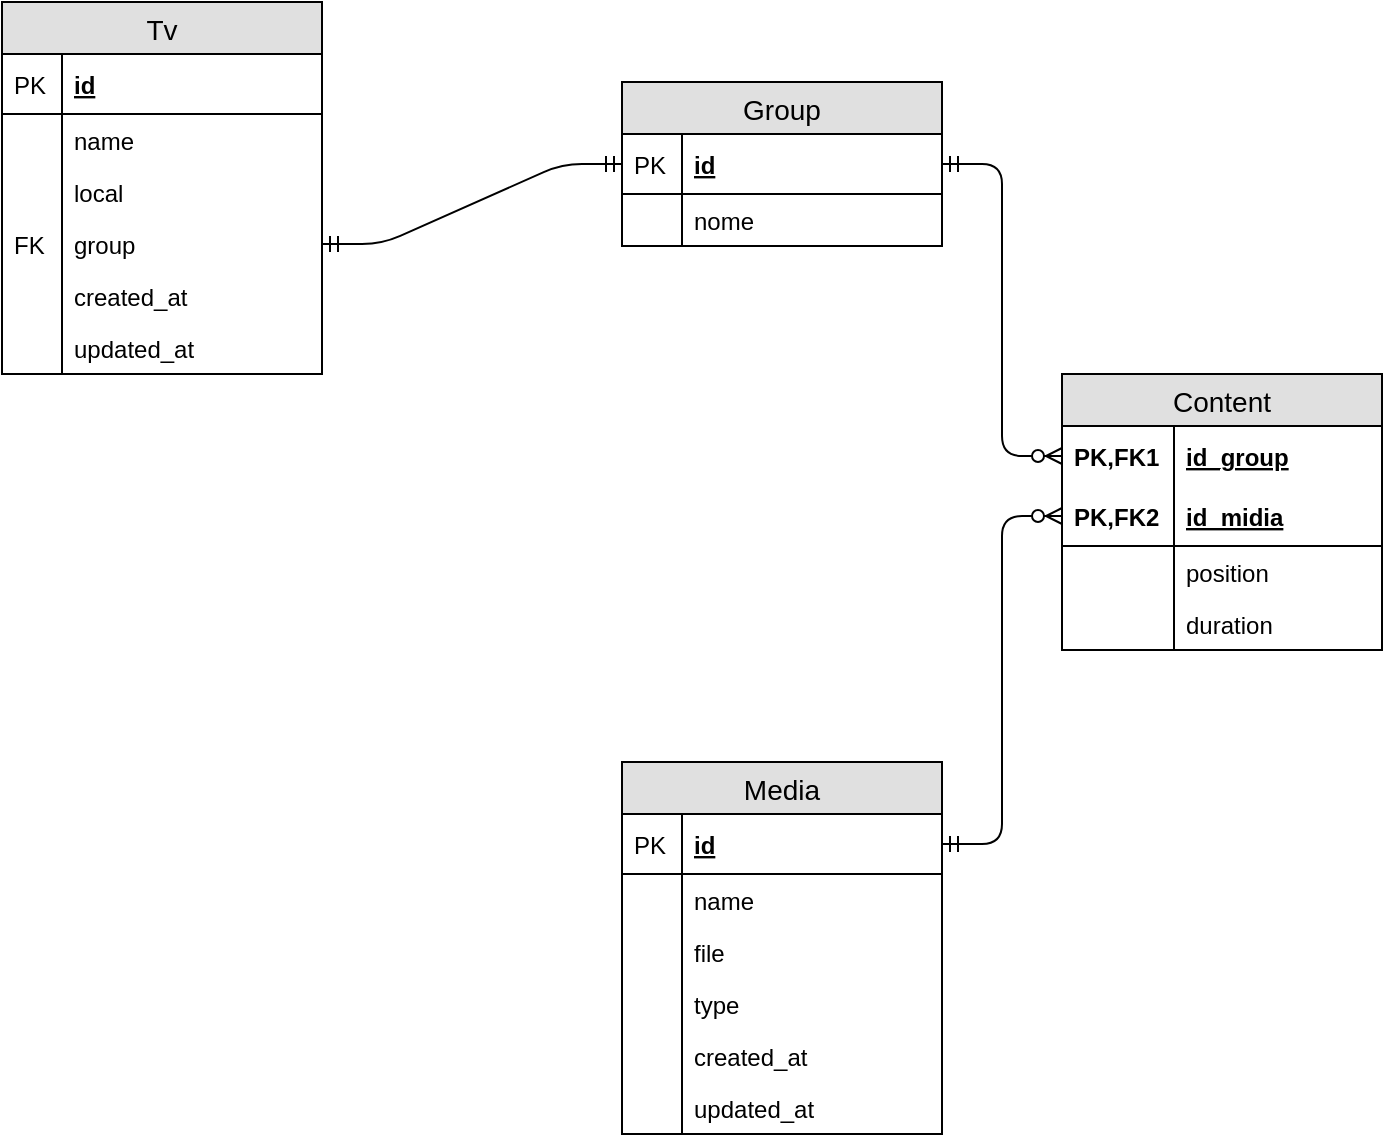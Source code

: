 <mxfile version="12.3.6" type="device" pages="1"><diagram id="IuYFLwwnUi6JNM4IAy78" name="Page-1"><mxGraphModel dx="1344" dy="757" grid="1" gridSize="10" guides="1" tooltips="1" connect="1" arrows="1" fold="1" page="1" pageScale="1" pageWidth="827" pageHeight="1169" math="0" shadow="0"><root><mxCell id="0"/><mxCell id="1" parent="0"/><mxCell id="cYvlqNmW5W2jydeCQs4T-4" value="Tv" style="swimlane;fontStyle=0;childLayout=stackLayout;horizontal=1;startSize=26;fillColor=#e0e0e0;horizontalStack=0;resizeParent=1;resizeParentMax=0;resizeLast=0;collapsible=1;marginBottom=0;swimlaneFillColor=#ffffff;align=center;fontSize=14;" vertex="1" parent="1"><mxGeometry x="70" y="240" width="160" height="186" as="geometry"/></mxCell><mxCell id="cYvlqNmW5W2jydeCQs4T-5" value="id" style="shape=partialRectangle;top=0;left=0;right=0;bottom=1;align=left;verticalAlign=middle;fillColor=none;spacingLeft=34;spacingRight=4;overflow=hidden;rotatable=0;points=[[0,0.5],[1,0.5]];portConstraint=eastwest;dropTarget=0;fontStyle=5;fontSize=12;" vertex="1" parent="cYvlqNmW5W2jydeCQs4T-4"><mxGeometry y="26" width="160" height="30" as="geometry"/></mxCell><mxCell id="cYvlqNmW5W2jydeCQs4T-6" value="PK" style="shape=partialRectangle;top=0;left=0;bottom=0;fillColor=none;align=left;verticalAlign=middle;spacingLeft=4;spacingRight=4;overflow=hidden;rotatable=0;points=[];portConstraint=eastwest;part=1;fontSize=12;" vertex="1" connectable="0" parent="cYvlqNmW5W2jydeCQs4T-5"><mxGeometry width="30" height="30" as="geometry"/></mxCell><mxCell id="cYvlqNmW5W2jydeCQs4T-7" value="name" style="shape=partialRectangle;top=0;left=0;right=0;bottom=0;align=left;verticalAlign=top;fillColor=none;spacingLeft=34;spacingRight=4;overflow=hidden;rotatable=0;points=[[0,0.5],[1,0.5]];portConstraint=eastwest;dropTarget=0;fontSize=12;" vertex="1" parent="cYvlqNmW5W2jydeCQs4T-4"><mxGeometry y="56" width="160" height="26" as="geometry"/></mxCell><mxCell id="cYvlqNmW5W2jydeCQs4T-8" value="" style="shape=partialRectangle;top=0;left=0;bottom=0;fillColor=none;align=left;verticalAlign=top;spacingLeft=4;spacingRight=4;overflow=hidden;rotatable=0;points=[];portConstraint=eastwest;part=1;fontSize=12;" vertex="1" connectable="0" parent="cYvlqNmW5W2jydeCQs4T-7"><mxGeometry width="30" height="26" as="geometry"/></mxCell><mxCell id="cYvlqNmW5W2jydeCQs4T-9" value="local" style="shape=partialRectangle;top=0;left=0;right=0;bottom=0;align=left;verticalAlign=top;fillColor=none;spacingLeft=34;spacingRight=4;overflow=hidden;rotatable=0;points=[[0,0.5],[1,0.5]];portConstraint=eastwest;dropTarget=0;fontSize=12;" vertex="1" parent="cYvlqNmW5W2jydeCQs4T-4"><mxGeometry y="82" width="160" height="26" as="geometry"/></mxCell><mxCell id="cYvlqNmW5W2jydeCQs4T-10" value="" style="shape=partialRectangle;top=0;left=0;bottom=0;fillColor=none;align=left;verticalAlign=top;spacingLeft=4;spacingRight=4;overflow=hidden;rotatable=0;points=[];portConstraint=eastwest;part=1;fontSize=12;" vertex="1" connectable="0" parent="cYvlqNmW5W2jydeCQs4T-9"><mxGeometry width="30" height="26" as="geometry"/></mxCell><mxCell id="cYvlqNmW5W2jydeCQs4T-39" value="group" style="shape=partialRectangle;top=0;left=0;right=0;bottom=0;align=left;verticalAlign=top;fillColor=none;spacingLeft=34;spacingRight=4;overflow=hidden;rotatable=0;points=[[0,0.5],[1,0.5]];portConstraint=eastwest;dropTarget=0;fontSize=12;" vertex="1" parent="cYvlqNmW5W2jydeCQs4T-4"><mxGeometry y="108" width="160" height="26" as="geometry"/></mxCell><mxCell id="cYvlqNmW5W2jydeCQs4T-40" value="FK" style="shape=partialRectangle;top=0;left=0;bottom=0;fillColor=none;align=left;verticalAlign=top;spacingLeft=4;spacingRight=4;overflow=hidden;rotatable=0;points=[];portConstraint=eastwest;part=1;fontSize=12;" vertex="1" connectable="0" parent="cYvlqNmW5W2jydeCQs4T-39"><mxGeometry width="30" height="26" as="geometry"/></mxCell><mxCell id="cYvlqNmW5W2jydeCQs4T-34" value="created_at" style="shape=partialRectangle;top=0;left=0;right=0;bottom=0;align=left;verticalAlign=top;fillColor=none;spacingLeft=34;spacingRight=4;overflow=hidden;rotatable=0;points=[[0,0.5],[1,0.5]];portConstraint=eastwest;dropTarget=0;fontSize=12;" vertex="1" parent="cYvlqNmW5W2jydeCQs4T-4"><mxGeometry y="134" width="160" height="26" as="geometry"/></mxCell><mxCell id="cYvlqNmW5W2jydeCQs4T-35" value="" style="shape=partialRectangle;top=0;left=0;bottom=0;fillColor=none;align=left;verticalAlign=top;spacingLeft=4;spacingRight=4;overflow=hidden;rotatable=0;points=[];portConstraint=eastwest;part=1;fontSize=12;" vertex="1" connectable="0" parent="cYvlqNmW5W2jydeCQs4T-34"><mxGeometry width="30" height="26" as="geometry"/></mxCell><mxCell id="cYvlqNmW5W2jydeCQs4T-37" value="updated_at" style="shape=partialRectangle;top=0;left=0;right=0;bottom=0;align=left;verticalAlign=top;fillColor=none;spacingLeft=34;spacingRight=4;overflow=hidden;rotatable=0;points=[[0,0.5],[1,0.5]];portConstraint=eastwest;dropTarget=0;fontSize=12;" vertex="1" parent="cYvlqNmW5W2jydeCQs4T-4"><mxGeometry y="160" width="160" height="26" as="geometry"/></mxCell><mxCell id="cYvlqNmW5W2jydeCQs4T-38" value="" style="shape=partialRectangle;top=0;left=0;bottom=0;fillColor=none;align=left;verticalAlign=top;spacingLeft=4;spacingRight=4;overflow=hidden;rotatable=0;points=[];portConstraint=eastwest;part=1;fontSize=12;" vertex="1" connectable="0" parent="cYvlqNmW5W2jydeCQs4T-37"><mxGeometry width="30" height="26" as="geometry"/></mxCell><mxCell id="cYvlqNmW5W2jydeCQs4T-15" value="Media" style="swimlane;fontStyle=0;childLayout=stackLayout;horizontal=1;startSize=26;fillColor=#e0e0e0;horizontalStack=0;resizeParent=1;resizeParentMax=0;resizeLast=0;collapsible=1;marginBottom=0;swimlaneFillColor=#ffffff;align=center;fontSize=14;" vertex="1" parent="1"><mxGeometry x="380" y="620" width="160" height="186" as="geometry"/></mxCell><mxCell id="cYvlqNmW5W2jydeCQs4T-16" value="id" style="shape=partialRectangle;top=0;left=0;right=0;bottom=1;align=left;verticalAlign=middle;fillColor=none;spacingLeft=34;spacingRight=4;overflow=hidden;rotatable=0;points=[[0,0.5],[1,0.5]];portConstraint=eastwest;dropTarget=0;fontStyle=5;fontSize=12;" vertex="1" parent="cYvlqNmW5W2jydeCQs4T-15"><mxGeometry y="26" width="160" height="30" as="geometry"/></mxCell><mxCell id="cYvlqNmW5W2jydeCQs4T-17" value="PK" style="shape=partialRectangle;top=0;left=0;bottom=0;fillColor=none;align=left;verticalAlign=middle;spacingLeft=4;spacingRight=4;overflow=hidden;rotatable=0;points=[];portConstraint=eastwest;part=1;fontSize=12;" vertex="1" connectable="0" parent="cYvlqNmW5W2jydeCQs4T-16"><mxGeometry width="30" height="30" as="geometry"/></mxCell><mxCell id="cYvlqNmW5W2jydeCQs4T-18" value="name" style="shape=partialRectangle;top=0;left=0;right=0;bottom=0;align=left;verticalAlign=top;fillColor=none;spacingLeft=34;spacingRight=4;overflow=hidden;rotatable=0;points=[[0,0.5],[1,0.5]];portConstraint=eastwest;dropTarget=0;fontSize=12;" vertex="1" parent="cYvlqNmW5W2jydeCQs4T-15"><mxGeometry y="56" width="160" height="26" as="geometry"/></mxCell><mxCell id="cYvlqNmW5W2jydeCQs4T-19" value="" style="shape=partialRectangle;top=0;left=0;bottom=0;fillColor=none;align=left;verticalAlign=top;spacingLeft=4;spacingRight=4;overflow=hidden;rotatable=0;points=[];portConstraint=eastwest;part=1;fontSize=12;" vertex="1" connectable="0" parent="cYvlqNmW5W2jydeCQs4T-18"><mxGeometry width="30" height="26" as="geometry"/></mxCell><mxCell id="cYvlqNmW5W2jydeCQs4T-20" value="file" style="shape=partialRectangle;top=0;left=0;right=0;bottom=0;align=left;verticalAlign=top;fillColor=none;spacingLeft=34;spacingRight=4;overflow=hidden;rotatable=0;points=[[0,0.5],[1,0.5]];portConstraint=eastwest;dropTarget=0;fontSize=12;" vertex="1" parent="cYvlqNmW5W2jydeCQs4T-15"><mxGeometry y="82" width="160" height="26" as="geometry"/></mxCell><mxCell id="cYvlqNmW5W2jydeCQs4T-21" value="" style="shape=partialRectangle;top=0;left=0;bottom=0;fillColor=none;align=left;verticalAlign=top;spacingLeft=4;spacingRight=4;overflow=hidden;rotatable=0;points=[];portConstraint=eastwest;part=1;fontSize=12;" vertex="1" connectable="0" parent="cYvlqNmW5W2jydeCQs4T-20"><mxGeometry width="30" height="26" as="geometry"/></mxCell><mxCell id="cYvlqNmW5W2jydeCQs4T-22" value="type" style="shape=partialRectangle;top=0;left=0;right=0;bottom=0;align=left;verticalAlign=top;fillColor=none;spacingLeft=34;spacingRight=4;overflow=hidden;rotatable=0;points=[[0,0.5],[1,0.5]];portConstraint=eastwest;dropTarget=0;fontSize=12;" vertex="1" parent="cYvlqNmW5W2jydeCQs4T-15"><mxGeometry y="108" width="160" height="26" as="geometry"/></mxCell><mxCell id="cYvlqNmW5W2jydeCQs4T-23" value="" style="shape=partialRectangle;top=0;left=0;bottom=0;fillColor=none;align=left;verticalAlign=top;spacingLeft=4;spacingRight=4;overflow=hidden;rotatable=0;points=[];portConstraint=eastwest;part=1;fontSize=12;" vertex="1" connectable="0" parent="cYvlqNmW5W2jydeCQs4T-22"><mxGeometry width="30" height="26" as="geometry"/></mxCell><mxCell id="cYvlqNmW5W2jydeCQs4T-26" value="created_at" style="shape=partialRectangle;top=0;left=0;right=0;bottom=0;align=left;verticalAlign=top;fillColor=none;spacingLeft=34;spacingRight=4;overflow=hidden;rotatable=0;points=[[0,0.5],[1,0.5]];portConstraint=eastwest;dropTarget=0;fontSize=12;" vertex="1" parent="cYvlqNmW5W2jydeCQs4T-15"><mxGeometry y="134" width="160" height="26" as="geometry"/></mxCell><mxCell id="cYvlqNmW5W2jydeCQs4T-27" value="" style="shape=partialRectangle;top=0;left=0;bottom=0;fillColor=none;align=left;verticalAlign=top;spacingLeft=4;spacingRight=4;overflow=hidden;rotatable=0;points=[];portConstraint=eastwest;part=1;fontSize=12;" vertex="1" connectable="0" parent="cYvlqNmW5W2jydeCQs4T-26"><mxGeometry width="30" height="26" as="geometry"/></mxCell><mxCell id="cYvlqNmW5W2jydeCQs4T-28" value="updated_at" style="shape=partialRectangle;top=0;left=0;right=0;bottom=0;align=left;verticalAlign=top;fillColor=none;spacingLeft=34;spacingRight=4;overflow=hidden;rotatable=0;points=[[0,0.5],[1,0.5]];portConstraint=eastwest;dropTarget=0;fontSize=12;" vertex="1" parent="cYvlqNmW5W2jydeCQs4T-15"><mxGeometry y="160" width="160" height="26" as="geometry"/></mxCell><mxCell id="cYvlqNmW5W2jydeCQs4T-29" value="" style="shape=partialRectangle;top=0;left=0;bottom=0;fillColor=none;align=left;verticalAlign=top;spacingLeft=4;spacingRight=4;overflow=hidden;rotatable=0;points=[];portConstraint=eastwest;part=1;fontSize=12;" vertex="1" connectable="0" parent="cYvlqNmW5W2jydeCQs4T-28"><mxGeometry width="30" height="26" as="geometry"/></mxCell><mxCell id="cYvlqNmW5W2jydeCQs4T-42" value="Group" style="swimlane;fontStyle=0;childLayout=stackLayout;horizontal=1;startSize=26;fillColor=#e0e0e0;horizontalStack=0;resizeParent=1;resizeParentMax=0;resizeLast=0;collapsible=1;marginBottom=0;swimlaneFillColor=#ffffff;align=center;fontSize=14;" vertex="1" parent="1"><mxGeometry x="380" y="280" width="160" height="82" as="geometry"/></mxCell><mxCell id="cYvlqNmW5W2jydeCQs4T-43" value="id" style="shape=partialRectangle;top=0;left=0;right=0;bottom=1;align=left;verticalAlign=middle;fillColor=none;spacingLeft=34;spacingRight=4;overflow=hidden;rotatable=0;points=[[0,0.5],[1,0.5]];portConstraint=eastwest;dropTarget=0;fontStyle=5;fontSize=12;" vertex="1" parent="cYvlqNmW5W2jydeCQs4T-42"><mxGeometry y="26" width="160" height="30" as="geometry"/></mxCell><mxCell id="cYvlqNmW5W2jydeCQs4T-44" value="PK" style="shape=partialRectangle;top=0;left=0;bottom=0;fillColor=none;align=left;verticalAlign=middle;spacingLeft=4;spacingRight=4;overflow=hidden;rotatable=0;points=[];portConstraint=eastwest;part=1;fontSize=12;" vertex="1" connectable="0" parent="cYvlqNmW5W2jydeCQs4T-43"><mxGeometry width="30" height="30" as="geometry"/></mxCell><mxCell id="cYvlqNmW5W2jydeCQs4T-45" value="nome" style="shape=partialRectangle;top=0;left=0;right=0;bottom=0;align=left;verticalAlign=top;fillColor=none;spacingLeft=34;spacingRight=4;overflow=hidden;rotatable=0;points=[[0,0.5],[1,0.5]];portConstraint=eastwest;dropTarget=0;fontSize=12;" vertex="1" parent="cYvlqNmW5W2jydeCQs4T-42"><mxGeometry y="56" width="160" height="26" as="geometry"/></mxCell><mxCell id="cYvlqNmW5W2jydeCQs4T-46" value="" style="shape=partialRectangle;top=0;left=0;bottom=0;fillColor=none;align=left;verticalAlign=top;spacingLeft=4;spacingRight=4;overflow=hidden;rotatable=0;points=[];portConstraint=eastwest;part=1;fontSize=12;" vertex="1" connectable="0" parent="cYvlqNmW5W2jydeCQs4T-45"><mxGeometry width="30" height="26" as="geometry"/></mxCell><mxCell id="cYvlqNmW5W2jydeCQs4T-53" value="" style="edgeStyle=entityRelationEdgeStyle;fontSize=12;html=1;endArrow=ERmandOne;startArrow=ERmandOne;exitX=1;exitY=0.5;exitDx=0;exitDy=0;entryX=0;entryY=0.5;entryDx=0;entryDy=0;" edge="1" parent="1" source="cYvlqNmW5W2jydeCQs4T-39" target="cYvlqNmW5W2jydeCQs4T-43"><mxGeometry width="100" height="100" relative="1" as="geometry"><mxPoint x="260" y="390" as="sourcePoint"/><mxPoint x="360" y="290" as="targetPoint"/></mxGeometry></mxCell><mxCell id="cYvlqNmW5W2jydeCQs4T-65" value="Content" style="swimlane;fontStyle=0;childLayout=stackLayout;horizontal=1;startSize=26;fillColor=#e0e0e0;horizontalStack=0;resizeParent=1;resizeParentMax=0;resizeLast=0;collapsible=1;marginBottom=0;swimlaneFillColor=#ffffff;align=center;fontSize=14;" vertex="1" parent="1"><mxGeometry x="600" y="426" width="160" height="138" as="geometry"/></mxCell><mxCell id="cYvlqNmW5W2jydeCQs4T-66" value="id_group" style="shape=partialRectangle;top=0;left=0;right=0;bottom=0;align=left;verticalAlign=middle;fillColor=none;spacingLeft=60;spacingRight=4;overflow=hidden;rotatable=0;points=[[0,0.5],[1,0.5]];portConstraint=eastwest;dropTarget=0;fontStyle=5;fontSize=12;" vertex="1" parent="cYvlqNmW5W2jydeCQs4T-65"><mxGeometry y="26" width="160" height="30" as="geometry"/></mxCell><mxCell id="cYvlqNmW5W2jydeCQs4T-67" value="PK,FK1" style="shape=partialRectangle;fontStyle=1;top=0;left=0;bottom=0;fillColor=none;align=left;verticalAlign=middle;spacingLeft=4;spacingRight=4;overflow=hidden;rotatable=0;points=[];portConstraint=eastwest;part=1;fontSize=12;" vertex="1" connectable="0" parent="cYvlqNmW5W2jydeCQs4T-66"><mxGeometry width="56" height="30" as="geometry"/></mxCell><mxCell id="cYvlqNmW5W2jydeCQs4T-68" value="id_midia" style="shape=partialRectangle;top=0;left=0;right=0;bottom=1;align=left;verticalAlign=middle;fillColor=none;spacingLeft=60;spacingRight=4;overflow=hidden;rotatable=0;points=[[0,0.5],[1,0.5]];portConstraint=eastwest;dropTarget=0;fontStyle=5;fontSize=12;" vertex="1" parent="cYvlqNmW5W2jydeCQs4T-65"><mxGeometry y="56" width="160" height="30" as="geometry"/></mxCell><mxCell id="cYvlqNmW5W2jydeCQs4T-69" value="PK,FK2" style="shape=partialRectangle;fontStyle=1;top=0;left=0;bottom=0;fillColor=none;align=left;verticalAlign=middle;spacingLeft=4;spacingRight=4;overflow=hidden;rotatable=0;points=[];portConstraint=eastwest;part=1;fontSize=12;" vertex="1" connectable="0" parent="cYvlqNmW5W2jydeCQs4T-68"><mxGeometry width="56" height="30" as="geometry"/></mxCell><mxCell id="cYvlqNmW5W2jydeCQs4T-70" value="position" style="shape=partialRectangle;top=0;left=0;right=0;bottom=0;align=left;verticalAlign=top;fillColor=none;spacingLeft=60;spacingRight=4;overflow=hidden;rotatable=0;points=[[0,0.5],[1,0.5]];portConstraint=eastwest;dropTarget=0;fontSize=12;" vertex="1" parent="cYvlqNmW5W2jydeCQs4T-65"><mxGeometry y="86" width="160" height="26" as="geometry"/></mxCell><mxCell id="cYvlqNmW5W2jydeCQs4T-71" value="" style="shape=partialRectangle;top=0;left=0;bottom=0;fillColor=none;align=left;verticalAlign=top;spacingLeft=4;spacingRight=4;overflow=hidden;rotatable=0;points=[];portConstraint=eastwest;part=1;fontSize=12;" vertex="1" connectable="0" parent="cYvlqNmW5W2jydeCQs4T-70"><mxGeometry width="56" height="26" as="geometry"/></mxCell><mxCell id="cYvlqNmW5W2jydeCQs4T-72" value="duration" style="shape=partialRectangle;top=0;left=0;right=0;bottom=0;align=left;verticalAlign=top;fillColor=none;spacingLeft=60;spacingRight=4;overflow=hidden;rotatable=0;points=[[0,0.5],[1,0.5]];portConstraint=eastwest;dropTarget=0;fontSize=12;" vertex="1" parent="cYvlqNmW5W2jydeCQs4T-65"><mxGeometry y="112" width="160" height="26" as="geometry"/></mxCell><mxCell id="cYvlqNmW5W2jydeCQs4T-73" value="" style="shape=partialRectangle;top=0;left=0;bottom=0;fillColor=none;align=left;verticalAlign=top;spacingLeft=4;spacingRight=4;overflow=hidden;rotatable=0;points=[];portConstraint=eastwest;part=1;fontSize=12;" vertex="1" connectable="0" parent="cYvlqNmW5W2jydeCQs4T-72"><mxGeometry width="56" height="26" as="geometry"/></mxCell><mxCell id="cYvlqNmW5W2jydeCQs4T-74" value="" style="edgeStyle=entityRelationEdgeStyle;fontSize=12;html=1;endArrow=ERzeroToMany;startArrow=ERmandOne;entryX=0;entryY=0.5;entryDx=0;entryDy=0;exitX=1;exitY=0.5;exitDx=0;exitDy=0;endFill=1;" edge="1" parent="1" source="cYvlqNmW5W2jydeCQs4T-16" target="cYvlqNmW5W2jydeCQs4T-68"><mxGeometry width="100" height="100" relative="1" as="geometry"><mxPoint x="450" y="580" as="sourcePoint"/><mxPoint x="550" y="480" as="targetPoint"/></mxGeometry></mxCell><mxCell id="cYvlqNmW5W2jydeCQs4T-75" value="" style="edgeStyle=entityRelationEdgeStyle;fontSize=12;html=1;endArrow=ERzeroToMany;startArrow=ERmandOne;exitX=1;exitY=0.5;exitDx=0;exitDy=0;entryX=0;entryY=0.5;entryDx=0;entryDy=0;startFill=0;endFill=1;" edge="1" parent="1" source="cYvlqNmW5W2jydeCQs4T-43" target="cYvlqNmW5W2jydeCQs4T-66"><mxGeometry width="100" height="100" relative="1" as="geometry"><mxPoint x="500" y="510" as="sourcePoint"/><mxPoint x="600" y="410" as="targetPoint"/></mxGeometry></mxCell></root></mxGraphModel></diagram></mxfile>
